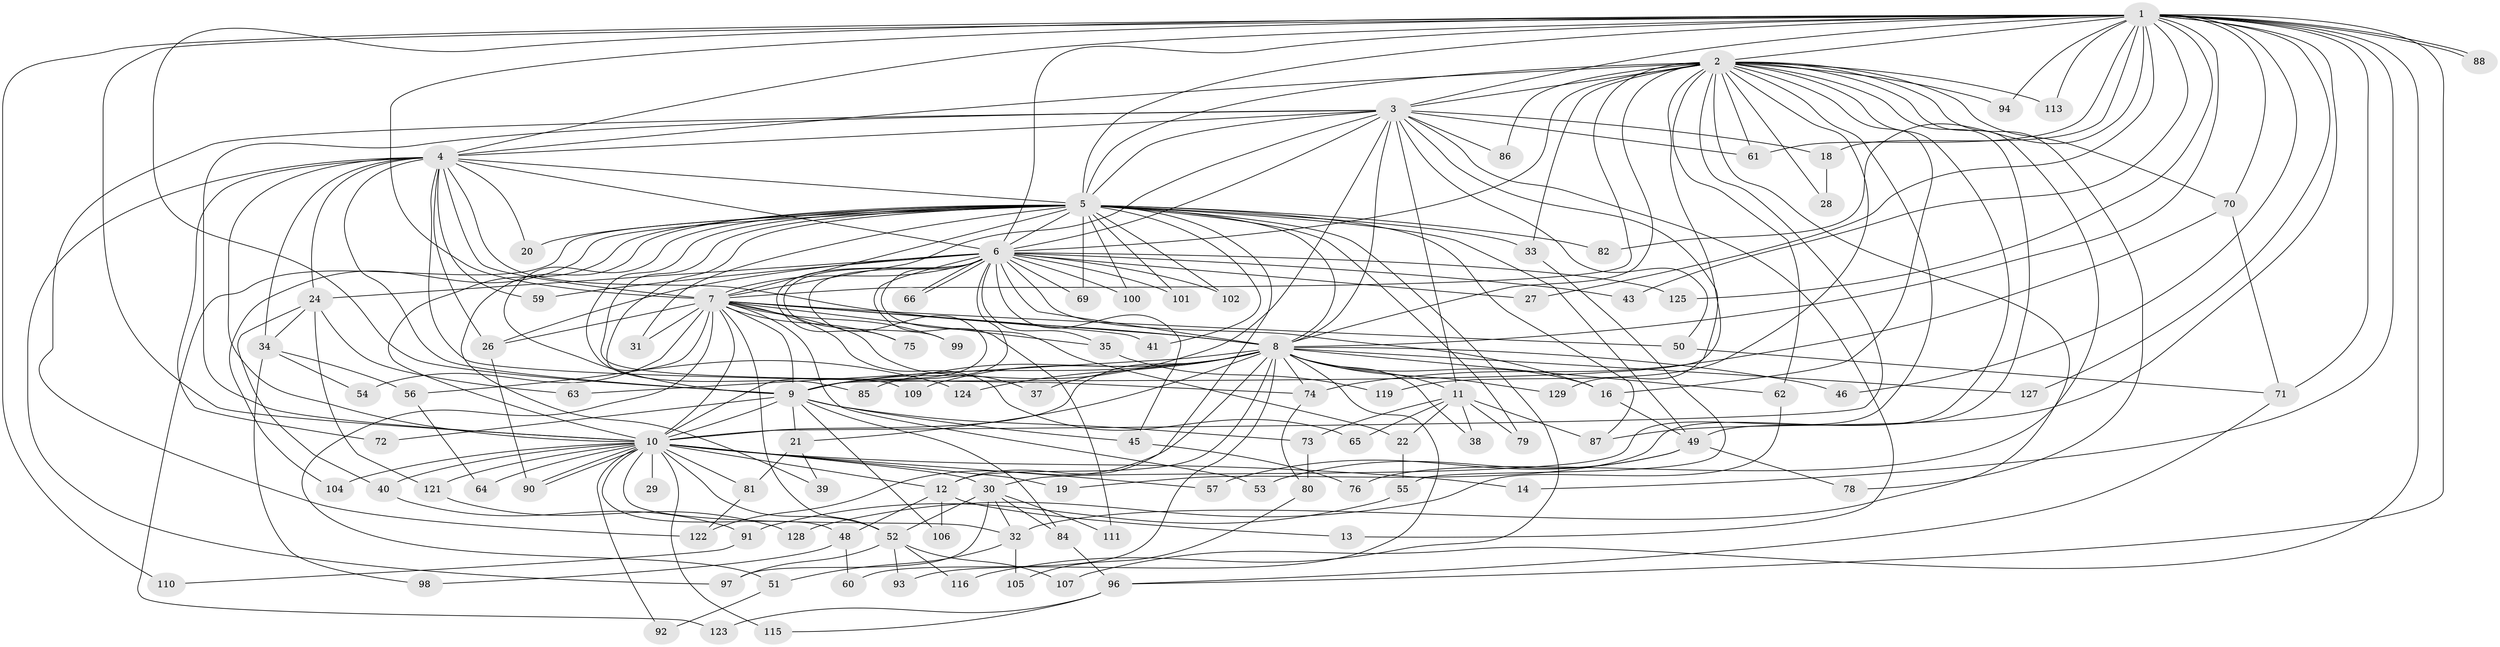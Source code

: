 // Generated by graph-tools (version 1.1) at 2025/51/02/27/25 19:51:43]
// undirected, 106 vertices, 250 edges
graph export_dot {
graph [start="1"]
  node [color=gray90,style=filled];
  1 [super="+44"];
  2 [super="+108"];
  3;
  4 [super="+36"];
  5 [super="+89"];
  6 [super="+83"];
  7 [super="+23"];
  8 [super="+15"];
  9 [super="+67"];
  10 [super="+17"];
  11 [super="+25"];
  12 [super="+47"];
  13;
  14;
  16 [super="+103"];
  18;
  19;
  20;
  21;
  22;
  24 [super="+118"];
  26 [super="+120"];
  27;
  28;
  29;
  30 [super="+112"];
  31;
  32 [super="+132"];
  33;
  34 [super="+42"];
  35 [super="+68"];
  37;
  38;
  39;
  40;
  41;
  43;
  45 [super="+130"];
  46;
  48;
  49 [super="+58"];
  50;
  51;
  52 [super="+114"];
  53;
  54;
  55;
  56;
  57;
  59;
  60;
  61 [super="+117"];
  62;
  63;
  64;
  65;
  66;
  69;
  70;
  71 [super="+134"];
  72;
  73;
  74 [super="+77"];
  75;
  76;
  78;
  79;
  80;
  81;
  82;
  84;
  85;
  86;
  87 [super="+126"];
  88;
  90 [super="+95"];
  91;
  92;
  93;
  94;
  96 [super="+131"];
  97;
  98;
  99;
  100;
  101;
  102;
  104;
  105;
  106;
  107;
  109;
  110;
  111;
  113;
  115;
  116;
  119;
  121;
  122 [super="+133"];
  123;
  124;
  125;
  127;
  128;
  129;
  1 -- 2;
  1 -- 3;
  1 -- 4;
  1 -- 5 [weight=2];
  1 -- 6;
  1 -- 7;
  1 -- 8;
  1 -- 9;
  1 -- 10;
  1 -- 14;
  1 -- 18;
  1 -- 27;
  1 -- 43;
  1 -- 46;
  1 -- 61;
  1 -- 70;
  1 -- 82;
  1 -- 88;
  1 -- 88;
  1 -- 107;
  1 -- 110;
  1 -- 113;
  1 -- 125;
  1 -- 96;
  1 -- 71;
  1 -- 87;
  1 -- 94;
  1 -- 127;
  2 -- 3;
  2 -- 4 [weight=2];
  2 -- 5 [weight=2];
  2 -- 6;
  2 -- 7;
  2 -- 8;
  2 -- 9;
  2 -- 10;
  2 -- 16;
  2 -- 19;
  2 -- 28;
  2 -- 30;
  2 -- 32;
  2 -- 33;
  2 -- 49;
  2 -- 61;
  2 -- 62;
  2 -- 70;
  2 -- 76;
  2 -- 78;
  2 -- 86;
  2 -- 94;
  2 -- 113;
  2 -- 119;
  3 -- 4;
  3 -- 5;
  3 -- 6;
  3 -- 7;
  3 -- 8;
  3 -- 9;
  3 -- 10;
  3 -- 11 [weight=2];
  3 -- 13;
  3 -- 18;
  3 -- 50;
  3 -- 86;
  3 -- 122;
  3 -- 129;
  3 -- 61;
  4 -- 5;
  4 -- 6;
  4 -- 7;
  4 -- 8;
  4 -- 9 [weight=2];
  4 -- 10;
  4 -- 20;
  4 -- 24;
  4 -- 34;
  4 -- 59;
  4 -- 72;
  4 -- 74;
  4 -- 97;
  4 -- 26;
  5 -- 6;
  5 -- 7 [weight=2];
  5 -- 8;
  5 -- 9;
  5 -- 10;
  5 -- 20;
  5 -- 31;
  5 -- 33;
  5 -- 39;
  5 -- 41;
  5 -- 49;
  5 -- 69 [weight=2];
  5 -- 79;
  5 -- 82;
  5 -- 85;
  5 -- 87;
  5 -- 100;
  5 -- 101;
  5 -- 102;
  5 -- 104;
  5 -- 109;
  5 -- 116;
  5 -- 123;
  5 -- 124;
  5 -- 12;
  6 -- 7 [weight=2];
  6 -- 8;
  6 -- 9;
  6 -- 10;
  6 -- 16;
  6 -- 22;
  6 -- 24;
  6 -- 26;
  6 -- 27;
  6 -- 35;
  6 -- 43;
  6 -- 45 [weight=2];
  6 -- 59;
  6 -- 66;
  6 -- 66;
  6 -- 69;
  6 -- 75;
  6 -- 99;
  6 -- 100;
  6 -- 101;
  6 -- 102;
  6 -- 111;
  6 -- 125;
  7 -- 8;
  7 -- 9;
  7 -- 10;
  7 -- 26;
  7 -- 31;
  7 -- 35 [weight=2];
  7 -- 41;
  7 -- 50;
  7 -- 52;
  7 -- 53;
  7 -- 54;
  7 -- 56;
  7 -- 65;
  7 -- 75;
  7 -- 99;
  7 -- 51;
  7 -- 37;
  8 -- 9;
  8 -- 10;
  8 -- 11;
  8 -- 12;
  8 -- 21;
  8 -- 37;
  8 -- 46;
  8 -- 60;
  8 -- 62;
  8 -- 63;
  8 -- 85;
  8 -- 93;
  8 -- 109;
  8 -- 122;
  8 -- 124;
  8 -- 127;
  8 -- 129;
  8 -- 74;
  8 -- 38;
  8 -- 16;
  9 -- 10;
  9 -- 21;
  9 -- 45;
  9 -- 72;
  9 -- 106;
  9 -- 73;
  9 -- 84;
  10 -- 12;
  10 -- 14;
  10 -- 19;
  10 -- 29 [weight=2];
  10 -- 30;
  10 -- 32;
  10 -- 48;
  10 -- 52;
  10 -- 57;
  10 -- 64;
  10 -- 81;
  10 -- 90;
  10 -- 90;
  10 -- 92;
  10 -- 104;
  10 -- 115;
  10 -- 121;
  10 -- 40;
  11 -- 22;
  11 -- 65;
  11 -- 73;
  11 -- 79;
  11 -- 38;
  11 -- 87;
  12 -- 13;
  12 -- 48;
  12 -- 106;
  16 -- 49;
  18 -- 28;
  21 -- 39;
  21 -- 81;
  22 -- 55;
  24 -- 34 [weight=2];
  24 -- 40;
  24 -- 63;
  24 -- 121;
  26 -- 90;
  30 -- 84;
  30 -- 111;
  30 -- 32;
  30 -- 52;
  30 -- 97;
  32 -- 51;
  32 -- 105;
  33 -- 55;
  34 -- 54;
  34 -- 98;
  34 -- 56;
  35 -- 119;
  40 -- 91;
  45 -- 76;
  48 -- 60;
  48 -- 98;
  49 -- 53;
  49 -- 57;
  49 -- 78;
  50 -- 71;
  51 -- 92;
  52 -- 93;
  52 -- 97;
  52 -- 107;
  52 -- 116;
  55 -- 91;
  56 -- 64;
  62 -- 128;
  70 -- 71;
  70 -- 74;
  71 -- 96;
  73 -- 80;
  74 -- 80;
  80 -- 105;
  81 -- 122;
  84 -- 96;
  91 -- 110;
  96 -- 115;
  96 -- 123;
  121 -- 128;
}

